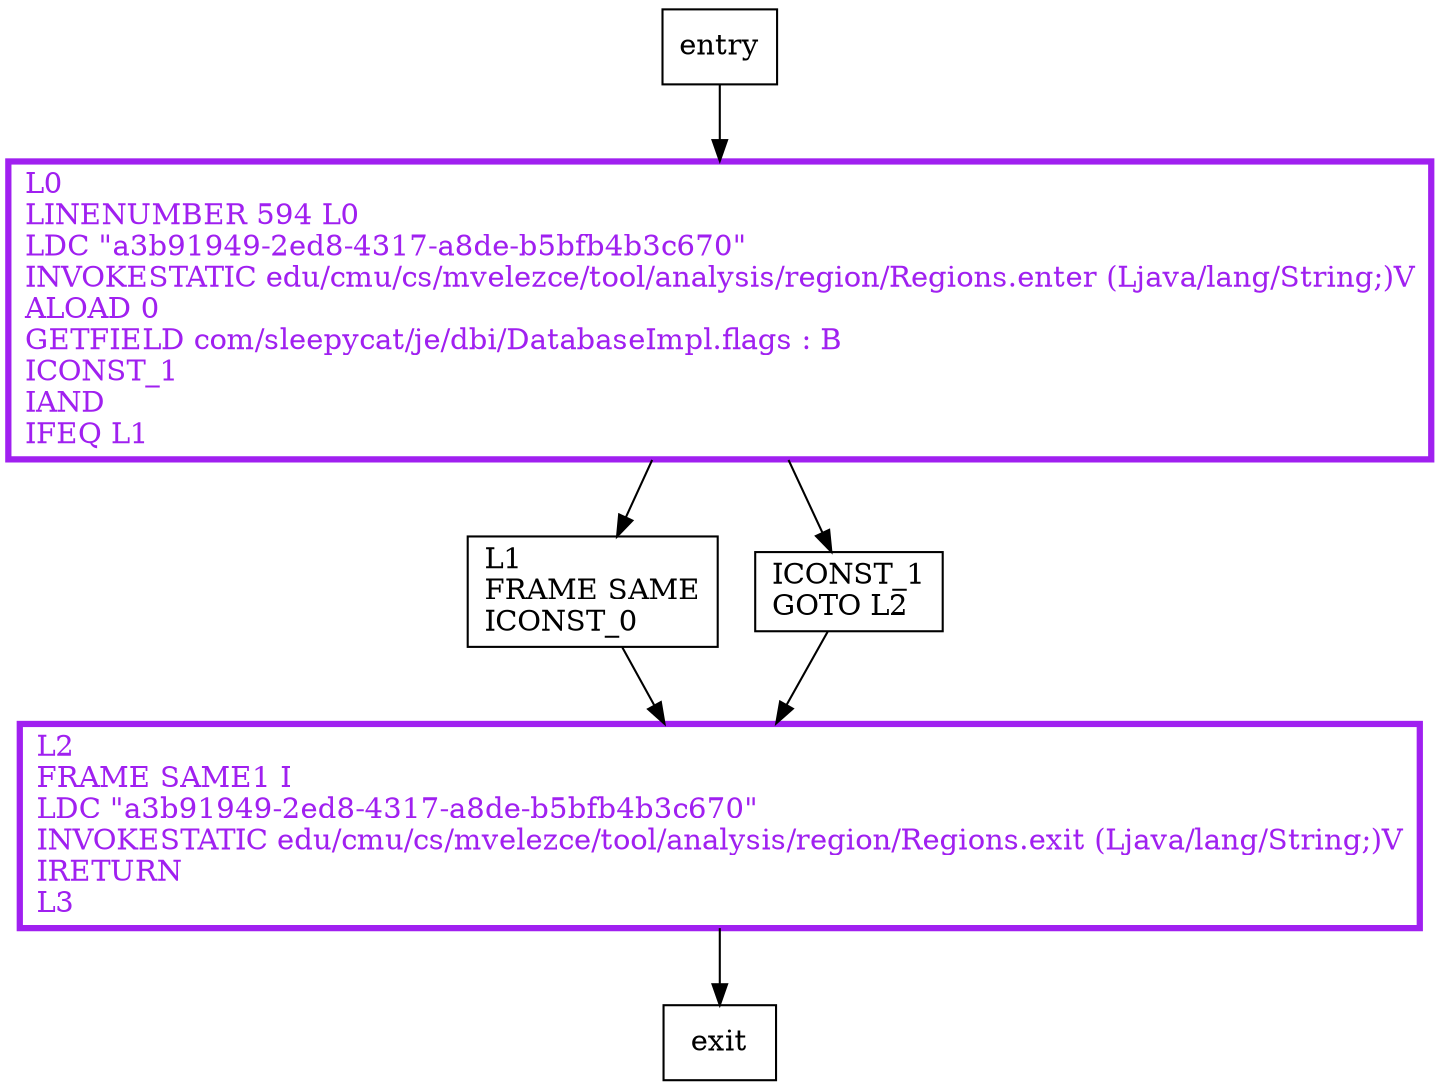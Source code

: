 digraph getSortedDuplicates {
node [shape=record];
466456267 [label="L2\lFRAME SAME1 I\lLDC \"a3b91949-2ed8-4317-a8de-b5bfb4b3c670\"\lINVOKESTATIC edu/cmu/cs/mvelezce/tool/analysis/region/Regions.exit (Ljava/lang/String;)V\lIRETURN\lL3\l"];
2002584045 [label="L1\lFRAME SAME\lICONST_0\l"];
1528052577 [label="ICONST_1\lGOTO L2\l"];
341845894 [label="L0\lLINENUMBER 594 L0\lLDC \"a3b91949-2ed8-4317-a8de-b5bfb4b3c670\"\lINVOKESTATIC edu/cmu/cs/mvelezce/tool/analysis/region/Regions.enter (Ljava/lang/String;)V\lALOAD 0\lGETFIELD com/sleepycat/je/dbi/DatabaseImpl.flags : B\lICONST_1\lIAND\lIFEQ L1\l"];
entry;
exit;
entry -> 341845894;
466456267 -> exit;
2002584045 -> 466456267;
1528052577 -> 466456267;
341845894 -> 2002584045;
341845894 -> 1528052577;
466456267[fontcolor="purple", penwidth=3, color="purple"];
341845894[fontcolor="purple", penwidth=3, color="purple"];
}
